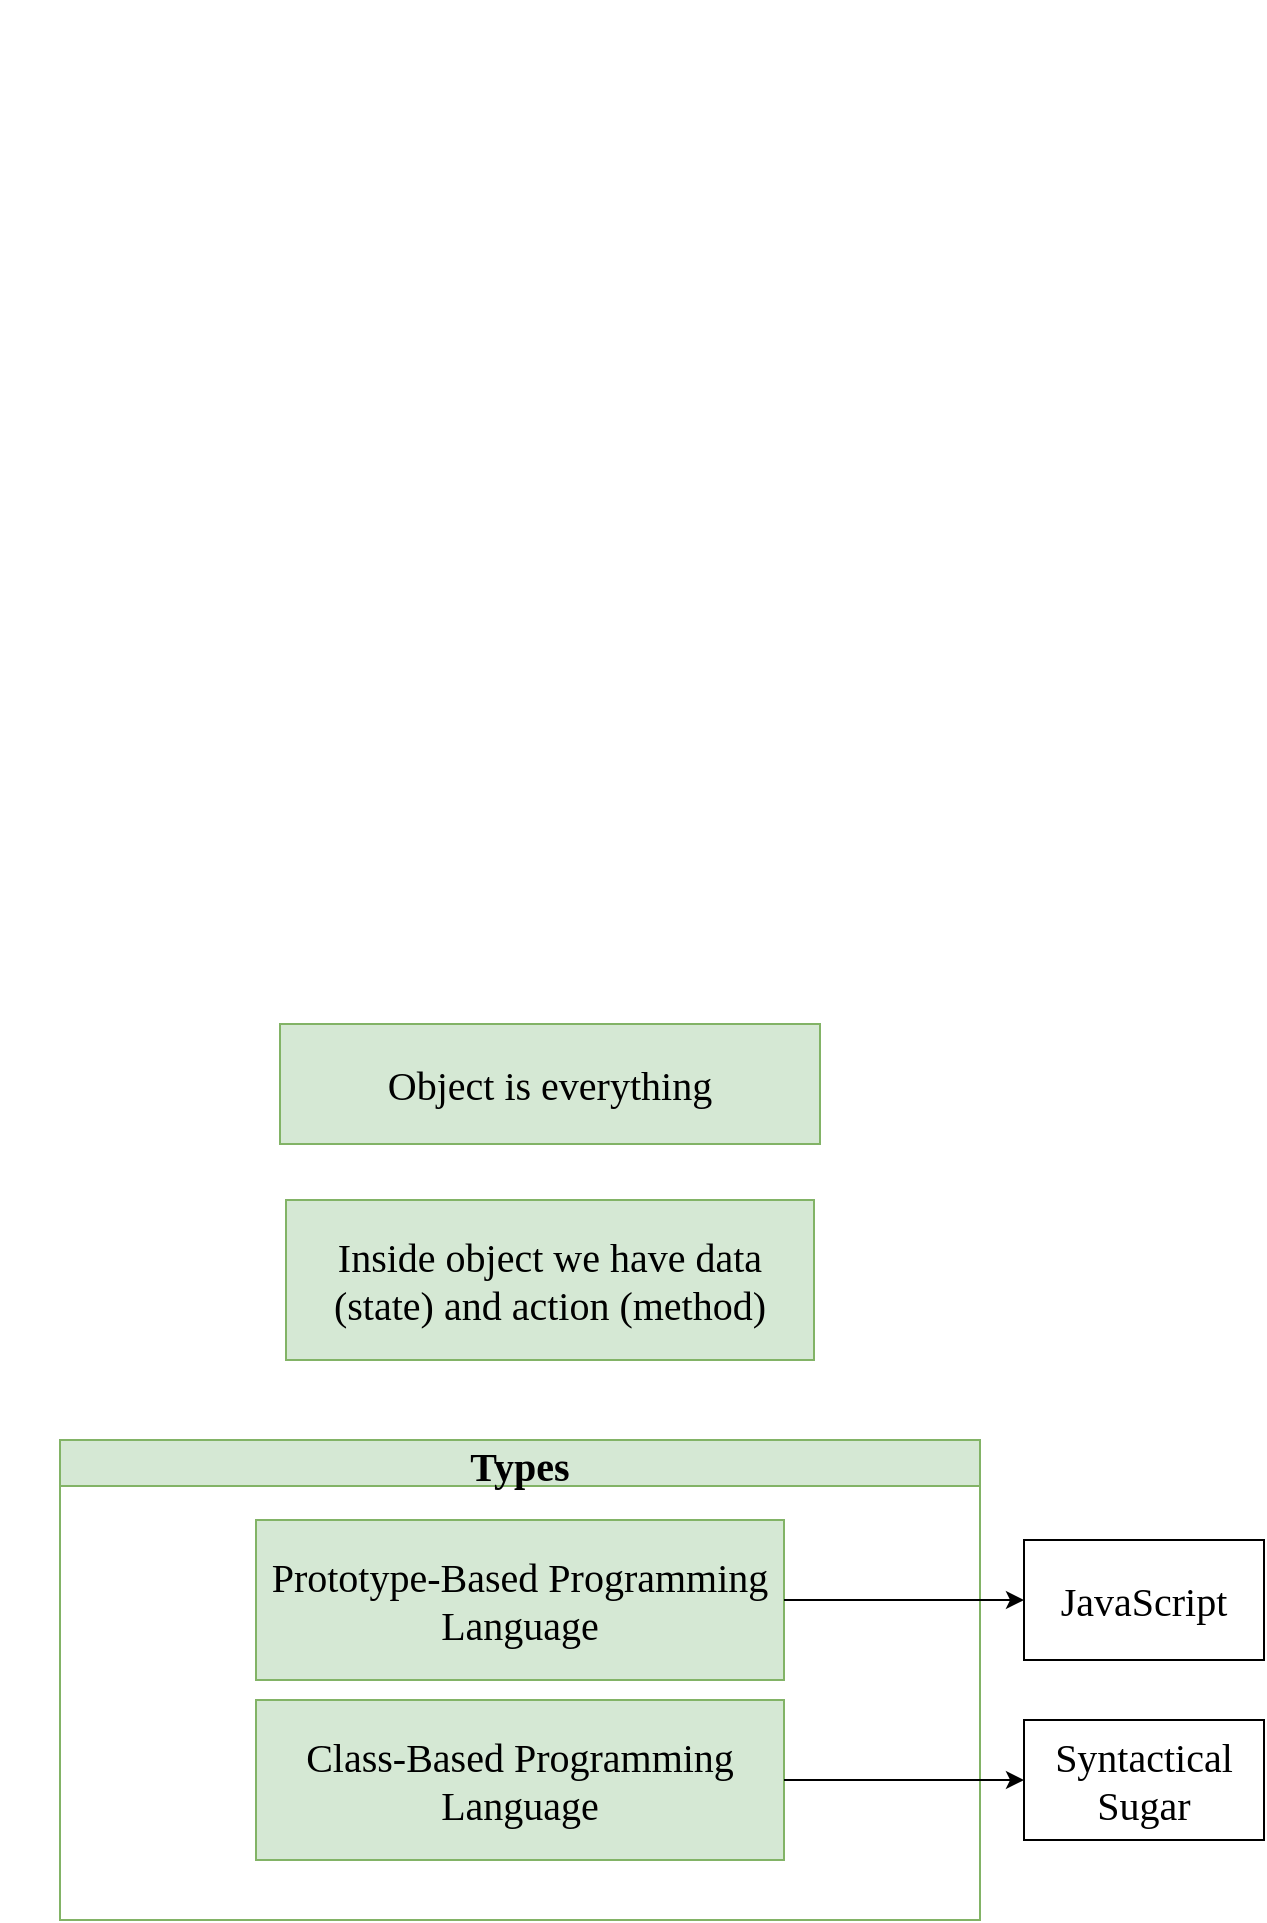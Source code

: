 <mxfile version="17.1.2" type="github" pages="2">
  <diagram id="2BvJ7SQYvnQd80Tf7VA9" name="Introduction">
    <mxGraphModel dx="1108" dy="1735" grid="1" gridSize="10" guides="1" tooltips="1" connect="1" arrows="1" fold="1" page="1" pageScale="1" pageWidth="1700" pageHeight="1100" math="0" shadow="0">
      <root>
        <mxCell id="0" />
        <mxCell id="1" parent="0" />
        <mxCell id="DLmfBz4OyUol13p7sw7g-1" value="" style="shape=image;verticalLabelPosition=bottom;labelBackgroundColor=default;verticalAlign=top;aspect=fixed;imageAspect=0;image=https://cdn4.iconfinder.com/data/icons/technology-83/1000/object_programming_development_oriented_developer_object-oriented_programming_software-512.png;fontFamily=Comfortaa;fontSource=https%3A%2F%2Ffonts.googleapis.com%2Fcss%3Ffamily%3DComfortaa;fontSize=20;" vertex="1" parent="1">
          <mxGeometry x="250" y="-60" width="512" height="512" as="geometry" />
        </mxCell>
        <mxCell id="DLmfBz4OyUol13p7sw7g-2" value="Object is everything" style="rounded=0;whiteSpace=wrap;html=1;fontFamily=Comfortaa;fontSource=https%3A%2F%2Ffonts.googleapis.com%2Fcss%3Ffamily%3DComfortaa;fontSize=20;fillColor=#d5e8d4;strokeColor=#82b366;" vertex="1" parent="1">
          <mxGeometry x="390" y="452" width="270" height="60" as="geometry" />
        </mxCell>
        <mxCell id="DLmfBz4OyUol13p7sw7g-3" value="Inside object we have data (state) and action (method)" style="rounded=0;whiteSpace=wrap;html=1;fontFamily=Comfortaa;fontSource=https%3A%2F%2Ffonts.googleapis.com%2Fcss%3Ffamily%3DComfortaa;fontSize=20;fillColor=#d5e8d4;strokeColor=#82b366;" vertex="1" parent="1">
          <mxGeometry x="393" y="540" width="264" height="80" as="geometry" />
        </mxCell>
        <mxCell id="DLmfBz4OyUol13p7sw7g-6" value="Types" style="swimlane;fontFamily=Comfortaa;fontSource=https%3A%2F%2Ffonts.googleapis.com%2Fcss%3Ffamily%3DComfortaa;fontSize=20;fillColor=#d5e8d4;strokeColor=#82b366;" vertex="1" parent="1">
          <mxGeometry x="280" y="660" width="460" height="240" as="geometry" />
        </mxCell>
        <mxCell id="DLmfBz4OyUol13p7sw7g-5" value="Prototype-Based Programming Language" style="rounded=0;whiteSpace=wrap;html=1;fontFamily=Comfortaa;fontSource=https%3A%2F%2Ffonts.googleapis.com%2Fcss%3Ffamily%3DComfortaa;fontSize=20;fillColor=#d5e8d4;strokeColor=#82b366;" vertex="1" parent="DLmfBz4OyUol13p7sw7g-6">
          <mxGeometry x="98" y="40" width="264" height="80" as="geometry" />
        </mxCell>
        <mxCell id="DLmfBz4OyUol13p7sw7g-4" value="Class-Based Programming Language" style="rounded=0;whiteSpace=wrap;html=1;fontFamily=Comfortaa;fontSource=https%3A%2F%2Ffonts.googleapis.com%2Fcss%3Ffamily%3DComfortaa;fontSize=20;fillColor=#d5e8d4;strokeColor=#82b366;" vertex="1" parent="DLmfBz4OyUol13p7sw7g-6">
          <mxGeometry x="98" y="130" width="264" height="80" as="geometry" />
        </mxCell>
        <mxCell id="DLmfBz4OyUol13p7sw7g-9" value="JavaScript" style="rounded=0;whiteSpace=wrap;html=1;fontFamily=Comfortaa;fontSource=https%3A%2F%2Ffonts.googleapis.com%2Fcss%3Ffamily%3DComfortaa;fontSize=20;" vertex="1" parent="1">
          <mxGeometry x="762" y="710" width="120" height="60" as="geometry" />
        </mxCell>
        <mxCell id="DLmfBz4OyUol13p7sw7g-10" style="edgeStyle=orthogonalEdgeStyle;rounded=0;orthogonalLoop=1;jettySize=auto;html=1;entryX=0;entryY=0.5;entryDx=0;entryDy=0;fontFamily=Comfortaa;fontSource=https%3A%2F%2Ffonts.googleapis.com%2Fcss%3Ffamily%3DComfortaa;fontSize=20;" edge="1" parent="1" source="DLmfBz4OyUol13p7sw7g-5" target="DLmfBz4OyUol13p7sw7g-9">
          <mxGeometry relative="1" as="geometry" />
        </mxCell>
        <mxCell id="DLmfBz4OyUol13p7sw7g-11" value="Syntactical Sugar" style="rounded=0;whiteSpace=wrap;html=1;fontFamily=Comfortaa;fontSource=https%3A%2F%2Ffonts.googleapis.com%2Fcss%3Ffamily%3DComfortaa;fontSize=20;" vertex="1" parent="1">
          <mxGeometry x="762" y="800" width="120" height="60" as="geometry" />
        </mxCell>
        <mxCell id="DLmfBz4OyUol13p7sw7g-12" style="edgeStyle=orthogonalEdgeStyle;rounded=0;orthogonalLoop=1;jettySize=auto;html=1;fontFamily=Comfortaa;fontSource=https%3A%2F%2Ffonts.googleapis.com%2Fcss%3Ffamily%3DComfortaa;fontSize=20;" edge="1" parent="1" source="DLmfBz4OyUol13p7sw7g-4" target="DLmfBz4OyUol13p7sw7g-11">
          <mxGeometry relative="1" as="geometry" />
        </mxCell>
      </root>
    </mxGraphModel>
  </diagram>
  <diagram id="yUdrg4FQ0qB8dWbt_B9e" name="Factory Function">
    <mxGraphModel dx="1108" dy="635" grid="1" gridSize="10" guides="1" tooltips="1" connect="1" arrows="1" fold="1" page="1" pageScale="1" pageWidth="1700" pageHeight="1100" math="0" shadow="0">
      <root>
        <mxCell id="JdLsVMdnj_IY6oefXBg4-0" />
        <mxCell id="JdLsVMdnj_IY6oefXBg4-1" parent="JdLsVMdnj_IY6oefXBg4-0" />
      </root>
    </mxGraphModel>
  </diagram>
</mxfile>
